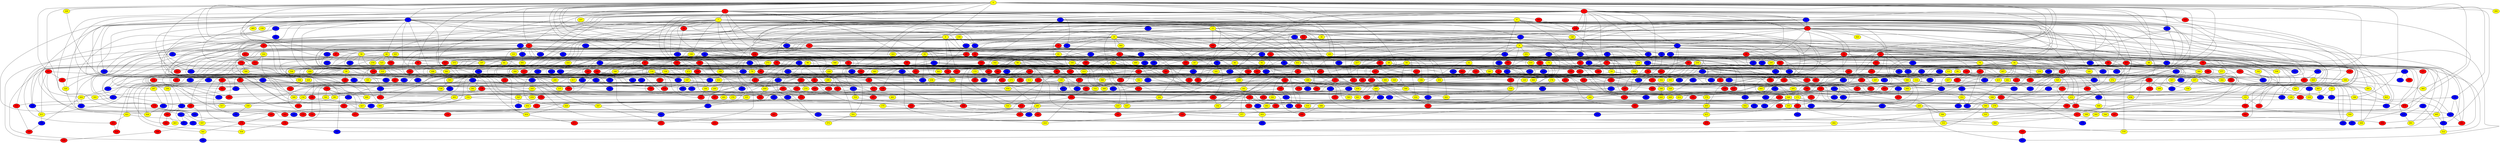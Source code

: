 graph {
0 [style = filled fillcolor = yellow];
1 [style = filled fillcolor = red];
2 [style = filled fillcolor = red];
3 [style = filled fillcolor = blue];
4 [style = filled fillcolor = blue];
5 [style = filled fillcolor = blue];
6 [style = filled fillcolor = yellow];
7 [style = filled fillcolor = yellow];
8 [style = filled fillcolor = yellow];
9 [style = filled fillcolor = yellow];
10 [style = filled fillcolor = blue];
11 [style = filled fillcolor = blue];
12 [style = filled fillcolor = red];
13 [style = filled fillcolor = blue];
14 [style = filled fillcolor = red];
15 [style = filled fillcolor = yellow];
16 [style = filled fillcolor = yellow];
17 [style = filled fillcolor = blue];
18 [style = filled fillcolor = red];
19 [style = filled fillcolor = blue];
20 [style = filled fillcolor = blue];
21 [style = filled fillcolor = blue];
22 [style = filled fillcolor = red];
23 [style = filled fillcolor = red];
24 [style = filled fillcolor = red];
25 [style = filled fillcolor = red];
26 [style = filled fillcolor = blue];
27 [style = filled fillcolor = blue];
28 [style = filled fillcolor = red];
29 [style = filled fillcolor = yellow];
30 [style = filled fillcolor = red];
31 [style = filled fillcolor = blue];
32 [style = filled fillcolor = blue];
33 [style = filled fillcolor = red];
34 [style = filled fillcolor = yellow];
35 [style = filled fillcolor = blue];
36 [style = filled fillcolor = yellow];
37 [style = filled fillcolor = blue];
38 [style = filled fillcolor = blue];
39 [style = filled fillcolor = yellow];
40 [style = filled fillcolor = blue];
41 [style = filled fillcolor = blue];
42 [style = filled fillcolor = red];
43 [style = filled fillcolor = blue];
44 [style = filled fillcolor = blue];
45 [style = filled fillcolor = red];
46 [style = filled fillcolor = yellow];
47 [style = filled fillcolor = red];
48 [style = filled fillcolor = red];
49 [style = filled fillcolor = yellow];
50 [style = filled fillcolor = red];
51 [style = filled fillcolor = yellow];
52 [style = filled fillcolor = blue];
53 [style = filled fillcolor = blue];
54 [style = filled fillcolor = blue];
55 [style = filled fillcolor = red];
56 [style = filled fillcolor = yellow];
57 [style = filled fillcolor = yellow];
58 [style = filled fillcolor = yellow];
59 [style = filled fillcolor = blue];
60 [style = filled fillcolor = blue];
61 [style = filled fillcolor = yellow];
62 [style = filled fillcolor = red];
63 [style = filled fillcolor = red];
64 [style = filled fillcolor = yellow];
65 [style = filled fillcolor = red];
66 [style = filled fillcolor = red];
67 [style = filled fillcolor = yellow];
68 [style = filled fillcolor = blue];
69 [style = filled fillcolor = red];
70 [style = filled fillcolor = red];
71 [style = filled fillcolor = blue];
72 [style = filled fillcolor = red];
73 [style = filled fillcolor = yellow];
74 [style = filled fillcolor = yellow];
75 [style = filled fillcolor = red];
76 [style = filled fillcolor = red];
77 [style = filled fillcolor = red];
78 [style = filled fillcolor = yellow];
79 [style = filled fillcolor = red];
80 [style = filled fillcolor = yellow];
81 [style = filled fillcolor = yellow];
82 [style = filled fillcolor = yellow];
83 [style = filled fillcolor = yellow];
84 [style = filled fillcolor = blue];
85 [style = filled fillcolor = red];
86 [style = filled fillcolor = red];
87 [style = filled fillcolor = red];
88 [style = filled fillcolor = yellow];
89 [style = filled fillcolor = red];
90 [style = filled fillcolor = red];
91 [style = filled fillcolor = blue];
92 [style = filled fillcolor = blue];
93 [style = filled fillcolor = yellow];
94 [style = filled fillcolor = red];
95 [style = filled fillcolor = yellow];
96 [style = filled fillcolor = yellow];
97 [style = filled fillcolor = red];
98 [style = filled fillcolor = red];
99 [style = filled fillcolor = blue];
100 [style = filled fillcolor = blue];
101 [style = filled fillcolor = yellow];
102 [style = filled fillcolor = yellow];
103 [style = filled fillcolor = blue];
104 [style = filled fillcolor = blue];
105 [style = filled fillcolor = red];
106 [style = filled fillcolor = yellow];
107 [style = filled fillcolor = red];
108 [style = filled fillcolor = blue];
109 [style = filled fillcolor = red];
110 [style = filled fillcolor = red];
111 [style = filled fillcolor = yellow];
112 [style = filled fillcolor = red];
113 [style = filled fillcolor = blue];
114 [style = filled fillcolor = yellow];
115 [style = filled fillcolor = blue];
116 [style = filled fillcolor = yellow];
117 [style = filled fillcolor = red];
118 [style = filled fillcolor = red];
119 [style = filled fillcolor = blue];
120 [style = filled fillcolor = yellow];
121 [style = filled fillcolor = yellow];
122 [style = filled fillcolor = blue];
123 [style = filled fillcolor = red];
124 [style = filled fillcolor = red];
125 [style = filled fillcolor = blue];
126 [style = filled fillcolor = yellow];
127 [style = filled fillcolor = red];
128 [style = filled fillcolor = blue];
129 [style = filled fillcolor = blue];
130 [style = filled fillcolor = yellow];
131 [style = filled fillcolor = red];
132 [style = filled fillcolor = blue];
133 [style = filled fillcolor = red];
134 [style = filled fillcolor = blue];
135 [style = filled fillcolor = red];
136 [style = filled fillcolor = blue];
137 [style = filled fillcolor = yellow];
138 [style = filled fillcolor = red];
139 [style = filled fillcolor = red];
140 [style = filled fillcolor = red];
141 [style = filled fillcolor = yellow];
142 [style = filled fillcolor = blue];
143 [style = filled fillcolor = red];
144 [style = filled fillcolor = red];
145 [style = filled fillcolor = yellow];
146 [style = filled fillcolor = red];
147 [style = filled fillcolor = yellow];
148 [style = filled fillcolor = red];
149 [style = filled fillcolor = blue];
150 [style = filled fillcolor = blue];
151 [style = filled fillcolor = yellow];
152 [style = filled fillcolor = yellow];
153 [style = filled fillcolor = blue];
154 [style = filled fillcolor = yellow];
155 [style = filled fillcolor = yellow];
156 [style = filled fillcolor = blue];
157 [style = filled fillcolor = red];
158 [style = filled fillcolor = red];
159 [style = filled fillcolor = yellow];
160 [style = filled fillcolor = red];
161 [style = filled fillcolor = red];
162 [style = filled fillcolor = yellow];
163 [style = filled fillcolor = yellow];
164 [style = filled fillcolor = blue];
165 [style = filled fillcolor = red];
166 [style = filled fillcolor = red];
167 [style = filled fillcolor = blue];
168 [style = filled fillcolor = blue];
169 [style = filled fillcolor = yellow];
170 [style = filled fillcolor = red];
171 [style = filled fillcolor = red];
172 [style = filled fillcolor = yellow];
173 [style = filled fillcolor = yellow];
174 [style = filled fillcolor = red];
175 [style = filled fillcolor = yellow];
176 [style = filled fillcolor = yellow];
177 [style = filled fillcolor = red];
178 [style = filled fillcolor = red];
179 [style = filled fillcolor = red];
180 [style = filled fillcolor = red];
181 [style = filled fillcolor = yellow];
182 [style = filled fillcolor = yellow];
183 [style = filled fillcolor = yellow];
184 [style = filled fillcolor = yellow];
185 [style = filled fillcolor = red];
186 [style = filled fillcolor = red];
187 [style = filled fillcolor = red];
188 [style = filled fillcolor = yellow];
189 [style = filled fillcolor = yellow];
190 [style = filled fillcolor = red];
191 [style = filled fillcolor = yellow];
192 [style = filled fillcolor = blue];
193 [style = filled fillcolor = blue];
194 [style = filled fillcolor = yellow];
195 [style = filled fillcolor = red];
196 [style = filled fillcolor = red];
197 [style = filled fillcolor = yellow];
198 [style = filled fillcolor = yellow];
199 [style = filled fillcolor = blue];
200 [style = filled fillcolor = yellow];
201 [style = filled fillcolor = yellow];
202 [style = filled fillcolor = blue];
203 [style = filled fillcolor = red];
204 [style = filled fillcolor = red];
205 [style = filled fillcolor = yellow];
206 [style = filled fillcolor = yellow];
207 [style = filled fillcolor = red];
208 [style = filled fillcolor = red];
209 [style = filled fillcolor = red];
210 [style = filled fillcolor = yellow];
211 [style = filled fillcolor = red];
212 [style = filled fillcolor = yellow];
213 [style = filled fillcolor = red];
214 [style = filled fillcolor = red];
215 [style = filled fillcolor = yellow];
216 [style = filled fillcolor = blue];
217 [style = filled fillcolor = yellow];
218 [style = filled fillcolor = blue];
219 [style = filled fillcolor = blue];
220 [style = filled fillcolor = blue];
221 [style = filled fillcolor = blue];
222 [style = filled fillcolor = yellow];
223 [style = filled fillcolor = blue];
224 [style = filled fillcolor = red];
225 [style = filled fillcolor = yellow];
226 [style = filled fillcolor = yellow];
227 [style = filled fillcolor = red];
228 [style = filled fillcolor = blue];
229 [style = filled fillcolor = red];
230 [style = filled fillcolor = blue];
231 [style = filled fillcolor = red];
232 [style = filled fillcolor = yellow];
233 [style = filled fillcolor = blue];
234 [style = filled fillcolor = yellow];
235 [style = filled fillcolor = red];
236 [style = filled fillcolor = red];
237 [style = filled fillcolor = red];
238 [style = filled fillcolor = yellow];
239 [style = filled fillcolor = red];
240 [style = filled fillcolor = yellow];
241 [style = filled fillcolor = red];
242 [style = filled fillcolor = yellow];
243 [style = filled fillcolor = yellow];
244 [style = filled fillcolor = red];
245 [style = filled fillcolor = red];
246 [style = filled fillcolor = blue];
247 [style = filled fillcolor = red];
248 [style = filled fillcolor = yellow];
249 [style = filled fillcolor = red];
250 [style = filled fillcolor = red];
251 [style = filled fillcolor = yellow];
252 [style = filled fillcolor = red];
253 [style = filled fillcolor = blue];
254 [style = filled fillcolor = yellow];
255 [style = filled fillcolor = red];
256 [style = filled fillcolor = blue];
257 [style = filled fillcolor = yellow];
258 [style = filled fillcolor = blue];
259 [style = filled fillcolor = red];
260 [style = filled fillcolor = blue];
261 [style = filled fillcolor = blue];
262 [style = filled fillcolor = yellow];
263 [style = filled fillcolor = yellow];
264 [style = filled fillcolor = yellow];
265 [style = filled fillcolor = yellow];
266 [style = filled fillcolor = yellow];
267 [style = filled fillcolor = red];
268 [style = filled fillcolor = blue];
269 [style = filled fillcolor = red];
270 [style = filled fillcolor = yellow];
271 [style = filled fillcolor = red];
272 [style = filled fillcolor = yellow];
273 [style = filled fillcolor = yellow];
274 [style = filled fillcolor = red];
275 [style = filled fillcolor = red];
276 [style = filled fillcolor = red];
277 [style = filled fillcolor = yellow];
278 [style = filled fillcolor = yellow];
279 [style = filled fillcolor = blue];
280 [style = filled fillcolor = red];
281 [style = filled fillcolor = red];
282 [style = filled fillcolor = yellow];
283 [style = filled fillcolor = red];
284 [style = filled fillcolor = yellow];
285 [style = filled fillcolor = red];
286 [style = filled fillcolor = yellow];
287 [style = filled fillcolor = yellow];
288 [style = filled fillcolor = red];
289 [style = filled fillcolor = yellow];
290 [style = filled fillcolor = red];
291 [style = filled fillcolor = red];
292 [style = filled fillcolor = yellow];
293 [style = filled fillcolor = red];
294 [style = filled fillcolor = red];
295 [style = filled fillcolor = blue];
296 [style = filled fillcolor = yellow];
297 [style = filled fillcolor = red];
298 [style = filled fillcolor = blue];
299 [style = filled fillcolor = red];
300 [style = filled fillcolor = yellow];
301 [style = filled fillcolor = blue];
302 [style = filled fillcolor = yellow];
303 [style = filled fillcolor = yellow];
304 [style = filled fillcolor = yellow];
305 [style = filled fillcolor = red];
306 [style = filled fillcolor = blue];
307 [style = filled fillcolor = blue];
308 [style = filled fillcolor = yellow];
309 [style = filled fillcolor = blue];
310 [style = filled fillcolor = yellow];
311 [style = filled fillcolor = blue];
312 [style = filled fillcolor = blue];
313 [style = filled fillcolor = blue];
314 [style = filled fillcolor = red];
315 [style = filled fillcolor = red];
316 [style = filled fillcolor = red];
317 [style = filled fillcolor = red];
318 [style = filled fillcolor = blue];
319 [style = filled fillcolor = yellow];
320 [style = filled fillcolor = blue];
321 [style = filled fillcolor = red];
322 [style = filled fillcolor = yellow];
323 [style = filled fillcolor = yellow];
324 [style = filled fillcolor = red];
325 [style = filled fillcolor = yellow];
326 [style = filled fillcolor = red];
327 [style = filled fillcolor = yellow];
328 [style = filled fillcolor = yellow];
329 [style = filled fillcolor = blue];
330 [style = filled fillcolor = blue];
331 [style = filled fillcolor = blue];
332 [style = filled fillcolor = yellow];
333 [style = filled fillcolor = blue];
334 [style = filled fillcolor = blue];
335 [style = filled fillcolor = yellow];
336 [style = filled fillcolor = yellow];
337 [style = filled fillcolor = yellow];
338 [style = filled fillcolor = red];
339 [style = filled fillcolor = red];
340 [style = filled fillcolor = yellow];
341 [style = filled fillcolor = yellow];
342 [style = filled fillcolor = yellow];
343 [style = filled fillcolor = red];
344 [style = filled fillcolor = yellow];
345 [style = filled fillcolor = blue];
346 [style = filled fillcolor = yellow];
347 [style = filled fillcolor = blue];
348 [style = filled fillcolor = blue];
349 [style = filled fillcolor = blue];
350 [style = filled fillcolor = blue];
351 [style = filled fillcolor = red];
352 [style = filled fillcolor = yellow];
353 [style = filled fillcolor = yellow];
354 [style = filled fillcolor = red];
355 [style = filled fillcolor = yellow];
356 [style = filled fillcolor = blue];
357 [style = filled fillcolor = red];
358 [style = filled fillcolor = red];
359 [style = filled fillcolor = yellow];
360 [style = filled fillcolor = red];
361 [style = filled fillcolor = blue];
362 [style = filled fillcolor = yellow];
363 [style = filled fillcolor = blue];
364 [style = filled fillcolor = red];
365 [style = filled fillcolor = blue];
366 [style = filled fillcolor = red];
367 [style = filled fillcolor = blue];
368 [style = filled fillcolor = red];
369 [style = filled fillcolor = blue];
370 [style = filled fillcolor = red];
371 [style = filled fillcolor = blue];
372 [style = filled fillcolor = yellow];
373 [style = filled fillcolor = blue];
374 [style = filled fillcolor = blue];
375 [style = filled fillcolor = yellow];
376 [style = filled fillcolor = yellow];
377 [style = filled fillcolor = yellow];
378 [style = filled fillcolor = blue];
379 [style = filled fillcolor = yellow];
380 [style = filled fillcolor = yellow];
381 [style = filled fillcolor = yellow];
382 [style = filled fillcolor = blue];
383 [style = filled fillcolor = yellow];
384 [style = filled fillcolor = blue];
385 [style = filled fillcolor = red];
386 [style = filled fillcolor = red];
387 [style = filled fillcolor = red];
388 [style = filled fillcolor = red];
389 [style = filled fillcolor = yellow];
390 [style = filled fillcolor = yellow];
391 [style = filled fillcolor = yellow];
392 [style = filled fillcolor = blue];
393 [style = filled fillcolor = red];
394 [style = filled fillcolor = yellow];
395 [style = filled fillcolor = yellow];
396 [style = filled fillcolor = blue];
397 [style = filled fillcolor = yellow];
398 [style = filled fillcolor = blue];
399 [style = filled fillcolor = yellow];
400 [style = filled fillcolor = blue];
401 [style = filled fillcolor = red];
402 [style = filled fillcolor = blue];
403 [style = filled fillcolor = blue];
404 [style = filled fillcolor = yellow];
405 [style = filled fillcolor = yellow];
406 [style = filled fillcolor = red];
407 [style = filled fillcolor = yellow];
408 [style = filled fillcolor = yellow];
409 [style = filled fillcolor = yellow];
410 [style = filled fillcolor = red];
411 [style = filled fillcolor = yellow];
412 [style = filled fillcolor = yellow];
413 [style = filled fillcolor = blue];
414 [style = filled fillcolor = red];
415 [style = filled fillcolor = yellow];
416 [style = filled fillcolor = blue];
417 [style = filled fillcolor = blue];
418 [style = filled fillcolor = blue];
419 [style = filled fillcolor = blue];
420 [style = filled fillcolor = yellow];
421 [style = filled fillcolor = yellow];
422 [style = filled fillcolor = red];
423 [style = filled fillcolor = blue];
424 [style = filled fillcolor = red];
425 [style = filled fillcolor = red];
426 [style = filled fillcolor = blue];
427 [style = filled fillcolor = yellow];
428 [style = filled fillcolor = yellow];
429 [style = filled fillcolor = blue];
430 [style = filled fillcolor = yellow];
431 [style = filled fillcolor = red];
432 [style = filled fillcolor = yellow];
433 [style = filled fillcolor = yellow];
434 [style = filled fillcolor = yellow];
435 [style = filled fillcolor = yellow];
436 [style = filled fillcolor = blue];
437 [style = filled fillcolor = red];
438 [style = filled fillcolor = red];
439 [style = filled fillcolor = red];
440 [style = filled fillcolor = yellow];
441 [style = filled fillcolor = blue];
442 [style = filled fillcolor = yellow];
443 [style = filled fillcolor = red];
444 [style = filled fillcolor = red];
445 [style = filled fillcolor = yellow];
446 [style = filled fillcolor = blue];
447 [style = filled fillcolor = red];
448 [style = filled fillcolor = red];
449 [style = filled fillcolor = yellow];
450 [style = filled fillcolor = blue];
451 [style = filled fillcolor = red];
452 [style = filled fillcolor = blue];
453 [style = filled fillcolor = yellow];
454 [style = filled fillcolor = yellow];
455 [style = filled fillcolor = blue];
456 [style = filled fillcolor = red];
457 [style = filled fillcolor = blue];
458 [style = filled fillcolor = yellow];
459 [style = filled fillcolor = yellow];
460 [style = filled fillcolor = blue];
461 [style = filled fillcolor = yellow];
462 [style = filled fillcolor = yellow];
463 [style = filled fillcolor = yellow];
464 [style = filled fillcolor = red];
465 [style = filled fillcolor = yellow];
466 [style = filled fillcolor = blue];
467 [style = filled fillcolor = red];
468 [style = filled fillcolor = blue];
469 [style = filled fillcolor = blue];
470 [style = filled fillcolor = blue];
471 [style = filled fillcolor = blue];
472 [style = filled fillcolor = red];
473 [style = filled fillcolor = yellow];
474 [style = filled fillcolor = red];
475 [style = filled fillcolor = blue];
476 [style = filled fillcolor = red];
477 [style = filled fillcolor = blue];
478 [style = filled fillcolor = yellow];
479 [style = filled fillcolor = red];
480 [style = filled fillcolor = red];
481 [style = filled fillcolor = blue];
482 [style = filled fillcolor = yellow];
483 [style = filled fillcolor = red];
484 [style = filled fillcolor = red];
485 [style = filled fillcolor = blue];
486 [style = filled fillcolor = red];
487 [style = filled fillcolor = blue];
488 [style = filled fillcolor = blue];
489 [style = filled fillcolor = red];
490 [style = filled fillcolor = yellow];
491 [style = filled fillcolor = blue];
492 [style = filled fillcolor = yellow];
493 [style = filled fillcolor = yellow];
494 [style = filled fillcolor = blue];
495 [style = filled fillcolor = yellow];
496 [style = filled fillcolor = red];
497 [style = filled fillcolor = yellow];
498 [style = filled fillcolor = yellow];
499 [style = filled fillcolor = blue];
500 [style = filled fillcolor = red];
501 [style = filled fillcolor = blue];
502 [style = filled fillcolor = blue];
503 [style = filled fillcolor = yellow];
504 [style = filled fillcolor = blue];
505 [style = filled fillcolor = blue];
506 [style = filled fillcolor = red];
507 [style = filled fillcolor = blue];
508 [style = filled fillcolor = blue];
509 [style = filled fillcolor = yellow];
510 [style = filled fillcolor = red];
511 [style = filled fillcolor = blue];
512 [style = filled fillcolor = yellow];
513 [style = filled fillcolor = yellow];
514 [style = filled fillcolor = red];
515 [style = filled fillcolor = blue];
516 [style = filled fillcolor = red];
517 [style = filled fillcolor = yellow];
518 [style = filled fillcolor = red];
519 [style = filled fillcolor = red];
520 [style = filled fillcolor = yellow];
521 [style = filled fillcolor = blue];
522 [style = filled fillcolor = yellow];
523 [style = filled fillcolor = red];
524 [style = filled fillcolor = blue];
525 [style = filled fillcolor = yellow];
526 [style = filled fillcolor = yellow];
527 [style = filled fillcolor = blue];
528 [style = filled fillcolor = red];
529 [style = filled fillcolor = yellow];
530 [style = filled fillcolor = blue];
531 [style = filled fillcolor = yellow];
532 [style = filled fillcolor = yellow];
533 [style = filled fillcolor = yellow];
534 [style = filled fillcolor = red];
535 [style = filled fillcolor = yellow];
536 [style = filled fillcolor = blue];
537 [style = filled fillcolor = blue];
538 [style = filled fillcolor = yellow];
539 [style = filled fillcolor = yellow];
540 [style = filled fillcolor = red];
541 [style = filled fillcolor = yellow];
542 [style = filled fillcolor = blue];
543 [style = filled fillcolor = blue];
544 [style = filled fillcolor = red];
545 [style = filled fillcolor = yellow];
546 [style = filled fillcolor = blue];
547 [style = filled fillcolor = yellow];
548 [style = filled fillcolor = red];
549 [style = filled fillcolor = red];
550 [style = filled fillcolor = yellow];
551 [style = filled fillcolor = yellow];
552 [style = filled fillcolor = red];
553 [style = filled fillcolor = red];
554 [style = filled fillcolor = red];
555 [style = filled fillcolor = red];
556 [style = filled fillcolor = yellow];
557 [style = filled fillcolor = yellow];
558 [style = filled fillcolor = blue];
559 [style = filled fillcolor = blue];
560 [style = filled fillcolor = yellow];
561 [style = filled fillcolor = yellow];
562 [style = filled fillcolor = yellow];
563 [style = filled fillcolor = red];
564 [style = filled fillcolor = red];
565 [style = filled fillcolor = blue];
566 [style = filled fillcolor = yellow];
567 [style = filled fillcolor = red];
568 [style = filled fillcolor = red];
569 [style = filled fillcolor = red];
570 [style = filled fillcolor = blue];
571 [style = filled fillcolor = yellow];
572 [style = filled fillcolor = red];
573 [style = filled fillcolor = red];
574 [style = filled fillcolor = blue];
575 [style = filled fillcolor = red];
576 [style = filled fillcolor = red];
577 [style = filled fillcolor = blue];
578 [style = filled fillcolor = red];
579 [style = filled fillcolor = yellow];
580 [style = filled fillcolor = blue];
581 [style = filled fillcolor = blue];
582 [style = filled fillcolor = red];
583 [style = filled fillcolor = yellow];
584 [style = filled fillcolor = blue];
585 [style = filled fillcolor = red];
586 [style = filled fillcolor = yellow];
587 [style = filled fillcolor = blue];
588 [style = filled fillcolor = red];
589 [style = filled fillcolor = blue];
590 [style = filled fillcolor = blue];
591 [style = filled fillcolor = blue];
592 [style = filled fillcolor = yellow];
593 [style = filled fillcolor = red];
594 [style = filled fillcolor = red];
595 [style = filled fillcolor = blue];
596 [style = filled fillcolor = red];
597 [style = filled fillcolor = blue];
598 [style = filled fillcolor = yellow];
599 [style = filled fillcolor = red];
600 [style = filled fillcolor = blue];
601 [style = filled fillcolor = red];
602 [style = filled fillcolor = yellow];
603 [style = filled fillcolor = blue];
604 [style = filled fillcolor = blue];
605 [style = filled fillcolor = blue];
606 [style = filled fillcolor = red];
607 [style = filled fillcolor = blue];
608 [style = filled fillcolor = red];
609 [style = filled fillcolor = yellow];
610 [style = filled fillcolor = blue];
611 [style = filled fillcolor = red];
612 [style = filled fillcolor = yellow];
613 [style = filled fillcolor = red];
614 [style = filled fillcolor = red];
615 [style = filled fillcolor = yellow];
616 [style = filled fillcolor = yellow];
617 [style = filled fillcolor = yellow];
618 [style = filled fillcolor = blue];
619 [style = filled fillcolor = red];
620 [style = filled fillcolor = yellow];
621 [style = filled fillcolor = red];
622 [style = filled fillcolor = blue];
623 [style = filled fillcolor = yellow];
624 [style = filled fillcolor = red];
625 [style = filled fillcolor = red];
626 [style = filled fillcolor = red];
627 [style = filled fillcolor = yellow];
628 [style = filled fillcolor = yellow];
629 [style = filled fillcolor = red];
630 [style = filled fillcolor = yellow];
631 [style = filled fillcolor = red];
632 [style = filled fillcolor = red];
633 [style = filled fillcolor = yellow];
634 [style = filled fillcolor = red];
635 [style = filled fillcolor = blue];
636 [style = filled fillcolor = blue];
637 [style = filled fillcolor = yellow];
638 [style = filled fillcolor = blue];
639 [style = filled fillcolor = yellow];
640 [style = filled fillcolor = red];
641 [style = filled fillcolor = yellow];
642 [style = filled fillcolor = yellow];
643 [style = filled fillcolor = yellow];
644 [style = filled fillcolor = red];
645 [style = filled fillcolor = yellow];
646 [style = filled fillcolor = yellow];
647 [style = filled fillcolor = red];
648 [style = filled fillcolor = blue];
649 [style = filled fillcolor = yellow];
650 [style = filled fillcolor = yellow];
651 [style = filled fillcolor = blue];
652 [style = filled fillcolor = yellow];
653 [style = filled fillcolor = red];
654 [style = filled fillcolor = yellow];
655 [style = filled fillcolor = red];
656 [style = filled fillcolor = blue];
657 [style = filled fillcolor = blue];
658 [style = filled fillcolor = yellow];
659 [style = filled fillcolor = yellow];
660 [style = filled fillcolor = yellow];
661 [style = filled fillcolor = red];
662 [style = filled fillcolor = blue];
663 [style = filled fillcolor = blue];
664 [style = filled fillcolor = yellow];
665 [style = filled fillcolor = blue];
666 [style = filled fillcolor = blue];
667 [style = filled fillcolor = blue];
668 [style = filled fillcolor = blue];
669 [style = filled fillcolor = blue];
670 [style = filled fillcolor = blue];
671 [style = filled fillcolor = red];
672 [style = filled fillcolor = red];
673 [style = filled fillcolor = red];
674 [style = filled fillcolor = red];
675 [style = filled fillcolor = red];
676 [style = filled fillcolor = red];
677 [style = filled fillcolor = blue];
678 [style = filled fillcolor = red];
679 [style = filled fillcolor = red];
680 [style = filled fillcolor = blue];
681 [style = filled fillcolor = yellow];
682 [style = filled fillcolor = yellow];
683 [style = filled fillcolor = red];
684 [style = filled fillcolor = red];
685 [style = filled fillcolor = blue];
686 [style = filled fillcolor = yellow];
687 [style = filled fillcolor = red];
688 [style = filled fillcolor = yellow];
689 [style = filled fillcolor = red];
690 [style = filled fillcolor = yellow];
691 [style = filled fillcolor = yellow];
692 [style = filled fillcolor = yellow];
0 -- 14;
0 -- 23;
0 -- 33;
0 -- 76;
0 -- 88;
0 -- 89;
0 -- 98;
0 -- 104;
0 -- 113;
0 -- 137;
0 -- 140;
0 -- 152;
0 -- 163;
0 -- 192;
0 -- 198;
0 -- 200;
0 -- 203;
0 -- 205;
0 -- 216;
0 -- 226;
0 -- 233;
0 -- 241;
0 -- 264;
0 -- 293;
0 -- 295;
0 -- 313;
0 -- 334;
0 -- 383;
0 -- 390;
0 -- 440;
0 -- 446;
0 -- 456;
0 -- 457;
0 -- 551;
0 -- 8;
0 -- 3;
0 -- 2;
0 -- 1;
0 -- 608;
1 -- 4;
1 -- 5;
1 -- 8;
1 -- 10;
1 -- 11;
1 -- 12;
1 -- 17;
1 -- 28;
1 -- 40;
1 -- 41;
1 -- 46;
1 -- 55;
1 -- 77;
1 -- 124;
1 -- 134;
1 -- 137;
1 -- 182;
1 -- 208;
1 -- 215;
1 -- 232;
1 -- 321;
1 -- 326;
1 -- 337;
1 -- 376;
1 -- 438;
1 -- 454;
1 -- 476;
1 -- 510;
1 -- 520;
1 -- 524;
1 -- 678;
2 -- 3;
2 -- 7;
2 -- 14;
2 -- 20;
2 -- 22;
2 -- 31;
2 -- 33;
2 -- 50;
2 -- 56;
2 -- 91;
2 -- 107;
2 -- 157;
2 -- 187;
2 -- 225;
2 -- 249;
2 -- 257;
2 -- 356;
2 -- 378;
2 -- 393;
2 -- 425;
3 -- 8;
3 -- 13;
3 -- 15;
3 -- 16;
3 -- 22;
3 -- 38;
3 -- 46;
3 -- 66;
3 -- 85;
3 -- 103;
3 -- 107;
3 -- 120;
3 -- 122;
3 -- 151;
3 -- 159;
3 -- 174;
3 -- 191;
3 -- 202;
3 -- 218;
3 -- 367;
3 -- 404;
3 -- 465;
3 -- 527;
3 -- 547;
3 -- 592;
3 -- 626;
3 -- 631;
3 -- 656;
4 -- 5;
4 -- 15;
4 -- 48;
4 -- 103;
4 -- 177;
4 -- 195;
4 -- 218;
4 -- 292;
4 -- 520;
4 -- 675;
5 -- 9;
5 -- 21;
5 -- 34;
5 -- 74;
5 -- 90;
5 -- 116;
5 -- 157;
5 -- 211;
5 -- 271;
5 -- 344;
5 -- 579;
6 -- 15;
6 -- 44;
6 -- 84;
6 -- 94;
6 -- 100;
6 -- 119;
6 -- 170;
6 -- 179;
6 -- 190;
6 -- 207;
6 -- 212;
6 -- 250;
6 -- 253;
6 -- 330;
6 -- 355;
6 -- 438;
6 -- 466;
6 -- 477;
6 -- 542;
6 -- 560;
6 -- 595;
6 -- 598;
7 -- 12;
7 -- 24;
7 -- 31;
7 -- 48;
7 -- 106;
7 -- 108;
7 -- 109;
7 -- 141;
7 -- 197;
7 -- 229;
7 -- 269;
7 -- 271;
7 -- 320;
7 -- 365;
7 -- 377;
7 -- 417;
7 -- 504;
7 -- 547;
7 -- 564;
7 -- 589;
7 -- 600;
7 -- 636;
8 -- 17;
8 -- 45;
8 -- 68;
8 -- 131;
8 -- 173;
8 -- 185;
8 -- 199;
8 -- 211;
8 -- 407;
8 -- 489;
8 -- 565;
9 -- 10;
9 -- 38;
9 -- 44;
9 -- 45;
9 -- 62;
9 -- 75;
9 -- 92;
9 -- 99;
9 -- 108;
9 -- 136;
9 -- 151;
9 -- 162;
9 -- 217;
9 -- 240;
9 -- 251;
9 -- 324;
9 -- 416;
9 -- 581;
9 -- 589;
9 -- 658;
10 -- 26;
10 -- 42;
10 -- 117;
10 -- 143;
10 -- 436;
10 -- 579;
11 -- 12;
11 -- 16;
11 -- 51;
11 -- 53;
11 -- 65;
11 -- 99;
11 -- 111;
11 -- 127;
11 -- 166;
11 -- 179;
11 -- 201;
11 -- 295;
11 -- 311;
11 -- 332;
11 -- 335;
11 -- 339;
11 -- 401;
11 -- 414;
11 -- 447;
11 -- 570;
11 -- 660;
12 -- 13;
12 -- 17;
12 -- 36;
12 -- 37;
12 -- 79;
12 -- 156;
12 -- 169;
12 -- 254;
12 -- 265;
12 -- 282;
12 -- 286;
12 -- 333;
12 -- 358;
12 -- 394;
12 -- 413;
12 -- 473;
12 -- 539;
12 -- 554;
12 -- 620;
12 -- 661;
13 -- 18;
13 -- 27;
13 -- 86;
13 -- 205;
13 -- 371;
13 -- 430;
13 -- 472;
14 -- 32;
14 -- 39;
14 -- 40;
14 -- 52;
14 -- 63;
14 -- 71;
14 -- 81;
14 -- 121;
14 -- 134;
14 -- 143;
14 -- 162;
14 -- 164;
14 -- 210;
14 -- 413;
14 -- 417;
14 -- 424;
14 -- 652;
14 -- 683;
15 -- 16;
15 -- 18;
15 -- 70;
15 -- 82;
15 -- 135;
15 -- 178;
15 -- 188;
15 -- 259;
15 -- 395;
15 -- 464;
15 -- 544;
15 -- 609;
16 -- 20;
16 -- 23;
16 -- 25;
16 -- 26;
16 -- 31;
16 -- 60;
16 -- 71;
16 -- 110;
16 -- 190;
16 -- 206;
16 -- 255;
16 -- 275;
16 -- 307;
16 -- 357;
16 -- 412;
16 -- 426;
16 -- 433;
16 -- 462;
16 -- 464;
16 -- 493;
16 -- 527;
16 -- 542;
17 -- 38;
17 -- 63;
17 -- 67;
17 -- 101;
17 -- 260;
17 -- 285;
17 -- 291;
17 -- 317;
17 -- 323;
17 -- 340;
17 -- 399;
17 -- 518;
17 -- 540;
17 -- 607;
18 -- 28;
18 -- 80;
18 -- 100;
18 -- 384;
18 -- 495;
18 -- 563;
18 -- 566;
18 -- 647;
19 -- 194;
19 -- 500;
20 -- 37;
20 -- 56;
20 -- 87;
20 -- 95;
20 -- 181;
20 -- 205;
20 -- 391;
20 -- 501;
21 -- 183;
21 -- 293;
21 -- 460;
22 -- 62;
22 -- 331;
22 -- 511;
22 -- 551;
22 -- 647;
22 -- 666;
23 -- 154;
23 -- 322;
23 -- 323;
23 -- 414;
23 -- 669;
24 -- 128;
25 -- 34;
25 -- 35;
25 -- 64;
25 -- 174;
25 -- 204;
25 -- 255;
25 -- 268;
25 -- 279;
25 -- 298;
25 -- 410;
25 -- 426;
25 -- 432;
25 -- 510;
25 -- 536;
25 -- 571;
25 -- 584;
25 -- 586;
25 -- 690;
26 -- 75;
26 -- 83;
26 -- 235;
26 -- 341;
26 -- 467;
27 -- 30;
27 -- 32;
27 -- 83;
27 -- 336;
27 -- 420;
27 -- 629;
28 -- 67;
28 -- 93;
28 -- 105;
28 -- 156;
28 -- 214;
28 -- 224;
28 -- 291;
28 -- 318;
28 -- 363;
29 -- 280;
29 -- 315;
30 -- 64;
30 -- 81;
30 -- 129;
30 -- 136;
30 -- 253;
30 -- 359;
30 -- 449;
31 -- 45;
32 -- 35;
32 -- 681;
33 -- 61;
33 -- 94;
33 -- 182;
33 -- 221;
33 -- 315;
33 -- 456;
33 -- 619;
34 -- 43;
34 -- 86;
34 -- 114;
34 -- 184;
34 -- 209;
34 -- 227;
34 -- 261;
34 -- 304;
34 -- 358;
34 -- 369;
34 -- 401;
34 -- 431;
34 -- 476;
34 -- 481;
34 -- 556;
35 -- 48;
35 -- 63;
35 -- 78;
35 -- 92;
35 -- 240;
35 -- 346;
35 -- 427;
35 -- 545;
36 -- 671;
37 -- 49;
37 -- 69;
37 -- 82;
37 -- 294;
37 -- 316;
38 -- 58;
38 -- 69;
38 -- 126;
38 -- 171;
38 -- 252;
38 -- 255;
38 -- 319;
38 -- 320;
38 -- 384;
38 -- 486;
38 -- 498;
38 -- 503;
38 -- 504;
38 -- 581;
38 -- 663;
39 -- 115;
39 -- 124;
39 -- 142;
39 -- 186;
39 -- 221;
39 -- 248;
39 -- 363;
39 -- 452;
39 -- 496;
40 -- 96;
40 -- 156;
40 -- 212;
40 -- 220;
40 -- 222;
40 -- 239;
40 -- 299;
40 -- 313;
40 -- 407;
40 -- 454;
40 -- 459;
40 -- 549;
40 -- 576;
40 -- 586;
40 -- 638;
40 -- 639;
41 -- 76;
41 -- 435;
41 -- 505;
42 -- 139;
42 -- 141;
42 -- 308;
42 -- 473;
43 -- 426;
44 -- 168;
44 -- 177;
44 -- 197;
44 -- 214;
44 -- 228;
44 -- 234;
44 -- 446;
44 -- 448;
44 -- 480;
44 -- 497;
44 -- 508;
44 -- 567;
44 -- 640;
45 -- 47;
45 -- 51;
45 -- 59;
45 -- 77;
45 -- 97;
45 -- 118;
45 -- 138;
45 -- 160;
45 -- 289;
45 -- 348;
45 -- 364;
45 -- 435;
45 -- 470;
45 -- 500;
45 -- 517;
45 -- 685;
46 -- 58;
46 -- 254;
46 -- 287;
46 -- 376;
46 -- 474;
46 -- 478;
46 -- 525;
46 -- 638;
47 -- 103;
47 -- 114;
47 -- 470;
48 -- 89;
48 -- 204;
48 -- 309;
49 -- 97;
49 -- 108;
49 -- 154;
49 -- 168;
49 -- 230;
49 -- 242;
49 -- 378;
49 -- 395;
49 -- 635;
50 -- 447;
50 -- 472;
50 -- 489;
51 -- 120;
51 -- 133;
51 -- 591;
51 -- 601;
52 -- 89;
52 -- 116;
52 -- 192;
52 -- 554;
52 -- 573;
52 -- 625;
53 -- 66;
53 -- 73;
53 -- 217;
53 -- 237;
54 -- 77;
54 -- 200;
54 -- 330;
54 -- 390;
54 -- 470;
55 -- 88;
55 -- 165;
55 -- 168;
55 -- 207;
55 -- 267;
55 -- 352;
55 -- 434;
55 -- 546;
55 -- 576;
55 -- 642;
56 -- 78;
56 -- 81;
56 -- 132;
56 -- 333;
56 -- 429;
56 -- 526;
56 -- 558;
57 -- 441;
57 -- 577;
58 -- 119;
58 -- 160;
58 -- 212;
58 -- 260;
58 -- 350;
58 -- 536;
58 -- 563;
58 -- 643;
59 -- 109;
59 -- 237;
59 -- 284;
59 -- 307;
59 -- 392;
60 -- 135;
60 -- 328;
60 -- 614;
61 -- 136;
61 -- 183;
61 -- 375;
62 -- 286;
62 -- 386;
62 -- 522;
62 -- 688;
63 -- 125;
63 -- 196;
63 -- 468;
63 -- 480;
63 -- 510;
63 -- 513;
64 -- 117;
64 -- 172;
64 -- 364;
64 -- 585;
64 -- 613;
65 -- 66;
65 -- 102;
65 -- 112;
65 -- 113;
65 -- 197;
65 -- 302;
65 -- 371;
65 -- 422;
65 -- 486;
65 -- 588;
66 -- 86;
66 -- 91;
66 -- 102;
66 -- 209;
67 -- 148;
67 -- 258;
68 -- 74;
68 -- 178;
68 -- 628;
69 -- 76;
69 -- 124;
69 -- 131;
69 -- 290;
69 -- 301;
69 -- 318;
69 -- 407;
69 -- 472;
69 -- 625;
70 -- 78;
70 -- 101;
70 -- 130;
70 -- 131;
70 -- 133;
70 -- 398;
72 -- 82;
72 -- 379;
72 -- 688;
73 -- 235;
73 -- 482;
74 -- 161;
74 -- 445;
74 -- 648;
75 -- 138;
75 -- 155;
75 -- 194;
75 -- 650;
76 -- 120;
76 -- 126;
76 -- 361;
76 -- 382;
76 -- 388;
76 -- 397;
76 -- 663;
77 -- 83;
77 -- 190;
77 -- 248;
77 -- 373;
77 -- 429;
77 -- 469;
78 -- 91;
78 -- 94;
79 -- 246;
79 -- 247;
79 -- 266;
79 -- 274;
79 -- 345;
79 -- 359;
79 -- 413;
79 -- 441;
79 -- 512;
80 -- 194;
80 -- 236;
81 -- 130;
81 -- 203;
81 -- 204;
81 -- 259;
81 -- 348;
81 -- 459;
81 -- 534;
83 -- 90;
83 -- 123;
83 -- 201;
83 -- 613;
84 -- 149;
84 -- 181;
84 -- 331;
85 -- 339;
85 -- 354;
86 -- 282;
86 -- 337;
86 -- 395;
86 -- 415;
87 -- 174;
87 -- 186;
87 -- 329;
87 -- 618;
87 -- 687;
88 -- 104;
88 -- 328;
89 -- 170;
89 -- 175;
89 -- 339;
89 -- 388;
89 -- 543;
90 -- 110;
90 -- 181;
90 -- 265;
90 -- 594;
91 -- 184;
92 -- 198;
92 -- 276;
92 -- 303;
92 -- 480;
93 -- 97;
93 -- 107;
93 -- 114;
93 -- 135;
93 -- 193;
93 -- 289;
93 -- 314;
93 -- 457;
93 -- 461;
94 -- 137;
94 -- 148;
94 -- 671;
95 -- 113;
95 -- 155;
95 -- 421;
95 -- 423;
95 -- 524;
96 -- 132;
96 -- 216;
96 -- 409;
97 -- 436;
97 -- 458;
97 -- 624;
98 -- 150;
98 -- 206;
98 -- 443;
99 -- 227;
99 -- 262;
99 -- 370;
100 -- 117;
101 -- 202;
101 -- 286;
101 -- 297;
101 -- 358;
102 -- 403;
103 -- 281;
104 -- 357;
104 -- 609;
105 -- 146;
105 -- 180;
105 -- 300;
105 -- 320;
105 -- 389;
105 -- 469;
106 -- 112;
106 -- 258;
106 -- 284;
106 -- 375;
106 -- 412;
106 -- 526;
107 -- 144;
107 -- 149;
107 -- 388;
107 -- 403;
108 -- 365;
108 -- 424;
109 -- 289;
109 -- 437;
110 -- 151;
110 -- 152;
110 -- 169;
110 -- 173;
110 -- 179;
110 -- 215;
110 -- 225;
110 -- 231;
110 -- 244;
110 -- 248;
110 -- 353;
110 -- 595;
110 -- 602;
111 -- 142;
111 -- 280;
111 -- 283;
111 -- 391;
111 -- 442;
112 -- 127;
112 -- 481;
112 -- 630;
113 -- 118;
113 -- 123;
113 -- 215;
113 -- 262;
113 -- 382;
113 -- 400;
114 -- 213;
114 -- 430;
114 -- 530;
114 -- 559;
114 -- 588;
114 -- 611;
115 -- 153;
115 -- 351;
115 -- 664;
116 -- 129;
116 -- 147;
116 -- 170;
116 -- 171;
116 -- 187;
116 -- 247;
116 -- 333;
116 -- 659;
117 -- 191;
117 -- 356;
117 -- 524;
118 -- 145;
119 -- 180;
119 -- 266;
121 -- 382;
122 -- 139;
122 -- 223;
122 -- 250;
122 -- 306;
122 -- 421;
122 -- 531;
122 -- 644;
122 -- 659;
123 -- 400;
123 -- 532;
123 -- 654;
124 -- 233;
124 -- 453;
124 -- 528;
124 -- 625;
125 -- 185;
125 -- 401;
126 -- 406;
126 -- 466;
126 -- 619;
127 -- 282;
127 -- 673;
128 -- 293;
128 -- 582;
130 -- 147;
130 -- 308;
130 -- 353;
130 -- 490;
130 -- 503;
130 -- 550;
130 -- 617;
131 -- 155;
131 -- 290;
131 -- 299;
132 -- 296;
132 -- 302;
132 -- 429;
133 -- 157;
133 -- 164;
133 -- 231;
133 -- 483;
133 -- 692;
135 -- 177;
136 -- 138;
136 -- 288;
136 -- 487;
136 -- 656;
138 -- 142;
138 -- 269;
138 -- 285;
139 -- 342;
139 -- 475;
140 -- 210;
140 -- 338;
140 -- 374;
140 -- 523;
140 -- 641;
140 -- 643;
141 -- 402;
142 -- 163;
143 -- 182;
143 -- 220;
143 -- 548;
144 -- 166;
144 -- 193;
145 -- 150;
145 -- 189;
145 -- 229;
145 -- 628;
145 -- 668;
146 -- 165;
146 -- 199;
146 -- 326;
146 -- 408;
146 -- 455;
146 -- 553;
146 -- 627;
147 -- 192;
147 -- 355;
147 -- 389;
147 -- 541;
147 -- 554;
147 -- 638;
148 -- 154;
148 -- 489;
148 -- 583;
148 -- 622;
149 -- 158;
149 -- 514;
150 -- 278;
150 -- 379;
150 -- 493;
150 -- 662;
151 -- 214;
151 -- 250;
151 -- 307;
152 -- 256;
152 -- 537;
152 -- 664;
153 -- 494;
154 -- 359;
154 -- 610;
154 -- 626;
155 -- 522;
156 -- 415;
157 -- 377;
157 -- 455;
158 -- 639;
159 -- 243;
161 -- 224;
161 -- 532;
161 -- 560;
161 -- 651;
162 -- 184;
162 -- 245;
162 -- 341;
162 -- 479;
164 -- 391;
164 -- 411;
165 -- 201;
165 -- 242;
166 -- 221;
166 -- 256;
166 -- 268;
167 -- 308;
167 -- 312;
167 -- 606;
168 -- 553;
168 -- 668;
170 -- 300;
170 -- 659;
171 -- 380;
172 -- 239;
172 -- 385;
172 -- 439;
172 -- 513;
173 -- 225;
173 -- 244;
173 -- 266;
173 -- 522;
173 -- 596;
174 -- 351;
174 -- 390;
174 -- 406;
175 -- 621;
176 -- 657;
177 -- 253;
177 -- 405;
177 -- 418;
177 -- 430;
177 -- 564;
177 -- 622;
178 -- 578;
178 -- 680;
179 -- 652;
180 -- 319;
181 -- 229;
183 -- 211;
183 -- 451;
183 -- 637;
184 -- 247;
185 -- 196;
185 -- 252;
185 -- 297;
185 -- 335;
185 -- 567;
185 -- 610;
187 -- 343;
187 -- 351;
187 -- 394;
188 -- 405;
189 -- 511;
192 -- 310;
192 -- 362;
192 -- 566;
193 -- 198;
193 -- 223;
195 -- 400;
195 -- 562;
195 -- 647;
196 -- 213;
196 -- 261;
196 -- 316;
196 -- 428;
196 -- 482;
196 -- 506;
196 -- 507;
197 -- 309;
198 -- 678;
199 -- 460;
201 -- 623;
203 -- 529;
204 -- 243;
204 -- 491;
205 -- 650;
206 -- 410;
206 -- 572;
207 -- 209;
207 -- 224;
207 -- 277;
207 -- 331;
207 -- 526;
207 -- 539;
207 -- 585;
207 -- 691;
208 -- 623;
209 -- 325;
209 -- 345;
209 -- 408;
210 -- 347;
212 -- 447;
213 -- 249;
213 -- 343;
215 -- 290;
216 -- 230;
216 -- 301;
216 -- 303;
216 -- 486;
216 -- 560;
217 -- 362;
218 -- 450;
218 -- 509;
218 -- 555;
219 -- 272;
219 -- 304;
219 -- 412;
219 -- 521;
220 -- 428;
221 -- 555;
222 -- 592;
223 -- 433;
223 -- 517;
225 -- 394;
225 -- 487;
225 -- 665;
226 -- 416;
227 -- 587;
228 -- 491;
228 -- 549;
228 -- 598;
228 -- 637;
229 -- 352;
231 -- 483;
232 -- 425;
232 -- 458;
233 -- 353;
234 -- 242;
234 -- 246;
234 -- 332;
234 -- 422;
234 -- 436;
234 -- 444;
234 -- 531;
234 -- 564;
235 -- 646;
236 -- 273;
236 -- 301;
236 -- 378;
236 -- 546;
236 -- 632;
236 -- 664;
238 -- 542;
239 -- 270;
239 -- 275;
239 -- 684;
240 -- 283;
240 -- 306;
240 -- 452;
240 -- 458;
241 -- 281;
241 -- 411;
241 -- 416;
241 -- 665;
242 -- 344;
242 -- 448;
242 -- 494;
244 -- 317;
244 -- 367;
244 -- 502;
245 -- 338;
245 -- 419;
246 -- 292;
246 -- 366;
246 -- 372;
248 -- 278;
248 -- 305;
248 -- 340;
248 -- 350;
248 -- 355;
248 -- 547;
248 -- 584;
248 -- 615;
249 -- 276;
250 -- 550;
250 -- 593;
252 -- 581;
253 -- 268;
253 -- 376;
254 -- 380;
254 -- 658;
255 -- 300;
256 -- 670;
258 -- 315;
258 -- 321;
260 -- 523;
260 -- 669;
261 -- 292;
261 -- 344;
261 -- 377;
261 -- 578;
262 -- 410;
263 -- 474;
265 -- 449;
265 -- 552;
266 -- 354;
266 -- 399;
266 -- 484;
266 -- 621;
266 -- 669;
267 -- 417;
267 -- 583;
268 -- 271;
268 -- 340;
268 -- 384;
269 -- 460;
272 -- 324;
274 -- 403;
274 -- 479;
274 -- 649;
275 -- 514;
275 -- 548;
275 -- 679;
276 -- 541;
276 -- 639;
276 -- 685;
277 -- 556;
278 -- 387;
281 -- 520;
282 -- 589;
282 -- 651;
283 -- 287;
283 -- 311;
283 -- 342;
283 -- 370;
283 -- 467;
286 -- 346;
287 -- 515;
288 -- 575;
288 -- 634;
290 -- 495;
290 -- 551;
291 -- 402;
291 -- 451;
292 -- 530;
294 -- 309;
294 -- 314;
294 -- 404;
294 -- 492;
294 -- 689;
295 -- 648;
296 -- 424;
298 -- 488;
299 -- 534;
299 -- 677;
302 -- 328;
303 -- 516;
303 -- 521;
304 -- 327;
307 -- 360;
307 -- 667;
307 -- 676;
308 -- 383;
308 -- 561;
309 -- 336;
310 -- 448;
311 -- 630;
313 -- 371;
316 -- 453;
317 -- 608;
317 -- 682;
319 -- 501;
322 -- 414;
322 -- 427;
324 -- 471;
325 -- 423;
325 -- 676;
326 -- 373;
327 -- 477;
329 -- 503;
329 -- 505;
329 -- 616;
329 -- 654;
330 -- 372;
330 -- 597;
334 -- 487;
334 -- 506;
334 -- 661;
335 -- 471;
336 -- 360;
337 -- 440;
337 -- 497;
337 -- 556;
338 -- 396;
339 -- 342;
339 -- 381;
339 -- 398;
339 -- 490;
340 -- 535;
340 -- 635;
340 -- 666;
341 -- 562;
341 -- 594;
342 -- 427;
342 -- 515;
344 -- 587;
346 -- 433;
346 -- 501;
346 -- 612;
347 -- 538;
348 -- 617;
349 -- 512;
349 -- 635;
353 -- 574;
353 -- 651;
359 -- 396;
360 -- 463;
360 -- 644;
363 -- 381;
363 -- 552;
363 -- 615;
364 -- 607;
364 -- 633;
366 -- 368;
366 -- 431;
366 -- 445;
366 -- 477;
366 -- 498;
366 -- 596;
367 -- 537;
367 -- 653;
367 -- 667;
368 -- 374;
368 -- 392;
368 -- 428;
368 -- 441;
368 -- 575;
369 -- 445;
371 -- 485;
371 -- 612;
375 -- 420;
375 -- 631;
379 -- 405;
380 -- 645;
381 -- 386;
382 -- 406;
382 -- 533;
382 -- 569;
382 -- 603;
384 -- 411;
386 -- 421;
386 -- 557;
387 -- 408;
388 -- 444;
390 -- 420;
390 -- 509;
390 -- 602;
393 -- 646;
394 -- 531;
398 -- 425;
400 -- 404;
401 -- 491;
402 -- 455;
402 -- 559;
404 -- 590;
404 -- 600;
405 -- 615;
406 -- 493;
407 -- 588;
409 -- 548;
410 -- 538;
410 -- 671;
411 -- 590;
412 -- 422;
412 -- 576;
416 -- 655;
420 -- 519;
421 -- 443;
421 -- 667;
422 -- 439;
423 -- 434;
423 -- 598;
423 -- 685;
424 -- 461;
424 -- 492;
425 -- 675;
426 -- 479;
426 -- 660;
428 -- 454;
432 -- 518;
433 -- 582;
440 -- 499;
440 -- 507;
440 -- 573;
443 -- 624;
444 -- 614;
444 -- 616;
444 -- 637;
444 -- 642;
447 -- 488;
448 -- 528;
448 -- 534;
453 -- 494;
454 -- 611;
459 -- 490;
460 -- 642;
466 -- 641;
466 -- 662;
468 -- 567;
469 -- 582;
470 -- 543;
471 -- 604;
473 -- 633;
475 -- 516;
475 -- 675;
476 -- 595;
484 -- 557;
487 -- 661;
493 -- 677;
495 -- 505;
497 -- 577;
499 -- 533;
501 -- 518;
503 -- 538;
505 -- 512;
506 -- 687;
515 -- 628;
520 -- 557;
521 -- 662;
521 -- 674;
523 -- 569;
527 -- 604;
528 -- 616;
528 -- 692;
531 -- 579;
537 -- 540;
537 -- 568;
539 -- 653;
540 -- 607;
541 -- 666;
542 -- 643;
544 -- 602;
545 -- 610;
546 -- 645;
547 -- 672;
550 -- 559;
551 -- 571;
552 -- 580;
555 -- 599;
556 -- 575;
560 -- 670;
568 -- 629;
570 -- 672;
588 -- 605;
590 -- 599;
592 -- 682;
600 -- 680;
604 -- 672;
605 -- 649;
614 -- 621;
615 -- 676;
622 -- 649;
633 -- 636;
634 -- 686;
635 -- 691;
638 -- 655;
646 -- 657;
648 -- 663;
654 -- 655;
654 -- 673;
679 -- 686;
686 -- 689;
}
